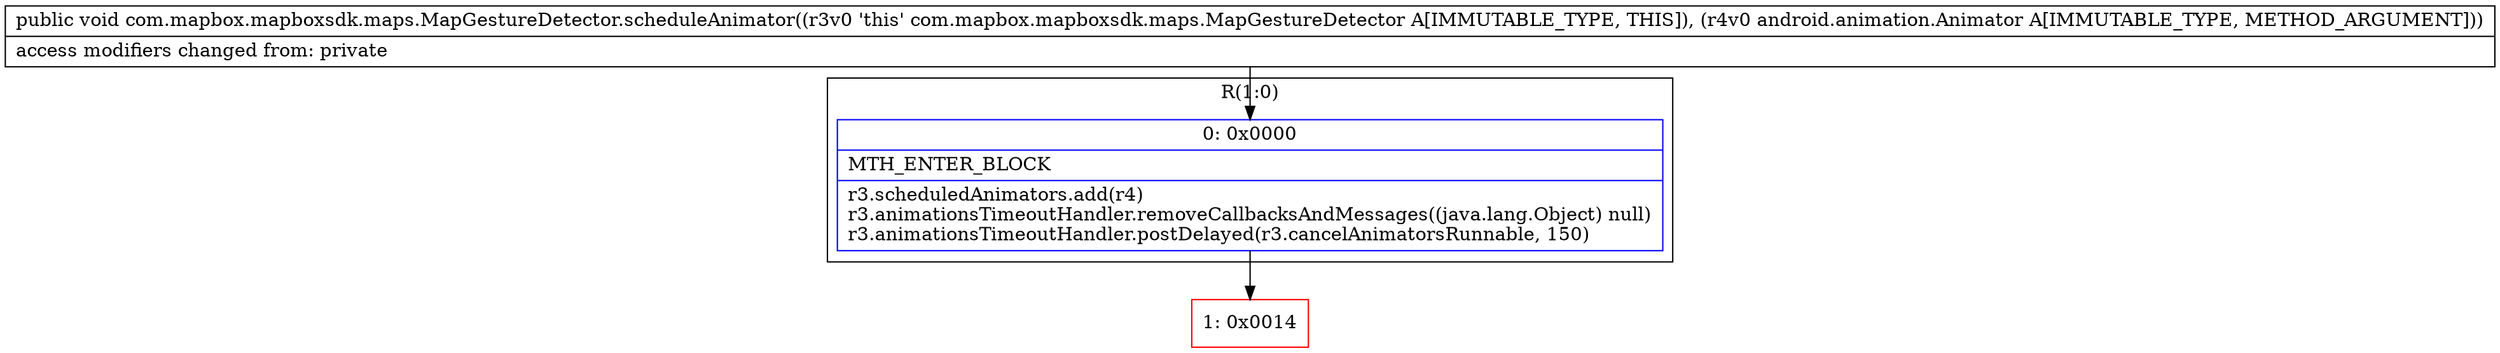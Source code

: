 digraph "CFG forcom.mapbox.mapboxsdk.maps.MapGestureDetector.scheduleAnimator(Landroid\/animation\/Animator;)V" {
subgraph cluster_Region_1372202233 {
label = "R(1:0)";
node [shape=record,color=blue];
Node_0 [shape=record,label="{0\:\ 0x0000|MTH_ENTER_BLOCK\l|r3.scheduledAnimators.add(r4)\lr3.animationsTimeoutHandler.removeCallbacksAndMessages((java.lang.Object) null)\lr3.animationsTimeoutHandler.postDelayed(r3.cancelAnimatorsRunnable, 150)\l}"];
}
Node_1 [shape=record,color=red,label="{1\:\ 0x0014}"];
MethodNode[shape=record,label="{public void com.mapbox.mapboxsdk.maps.MapGestureDetector.scheduleAnimator((r3v0 'this' com.mapbox.mapboxsdk.maps.MapGestureDetector A[IMMUTABLE_TYPE, THIS]), (r4v0 android.animation.Animator A[IMMUTABLE_TYPE, METHOD_ARGUMENT]))  | access modifiers changed from: private\l}"];
MethodNode -> Node_0;
Node_0 -> Node_1;
}

